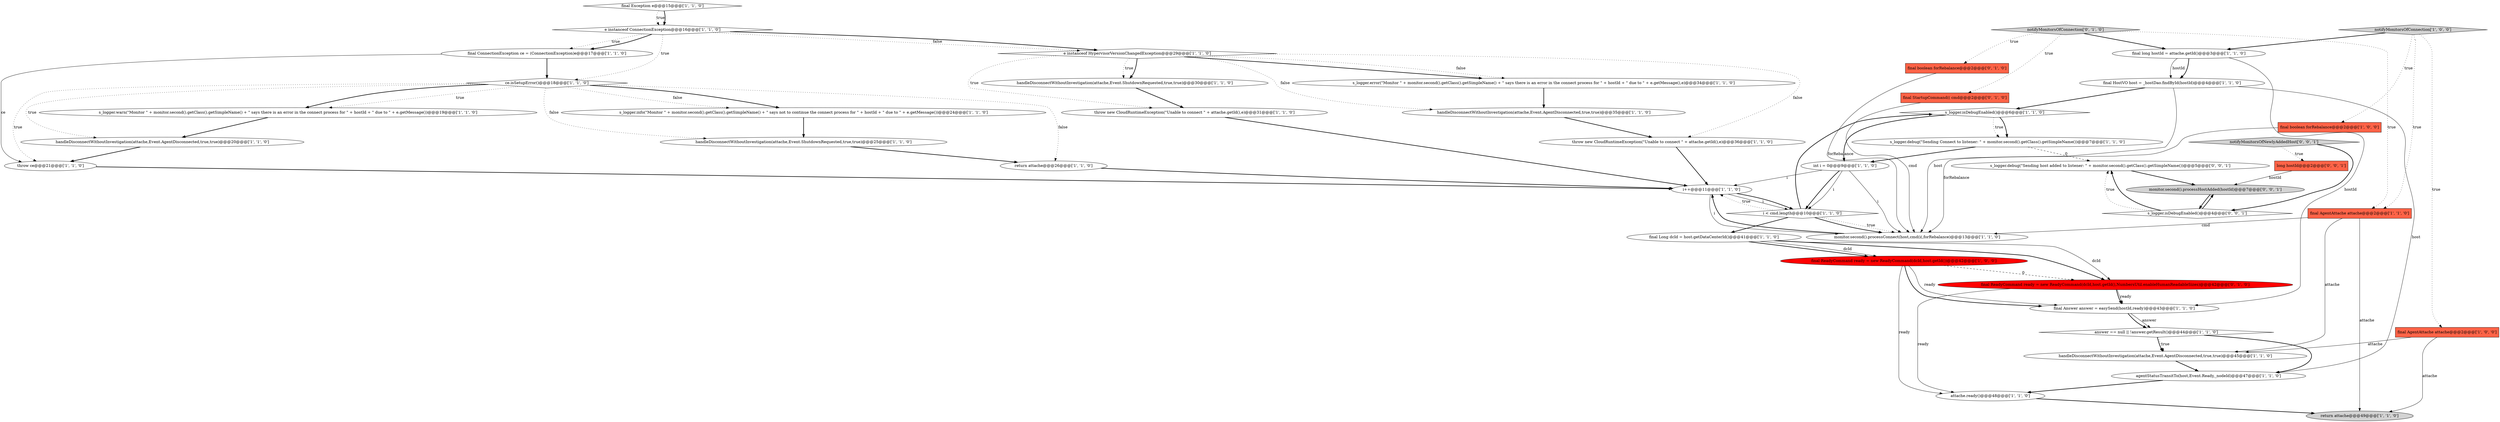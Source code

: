 digraph {
19 [style = filled, label = "return attache@@@49@@@['1', '1', '0']", fillcolor = lightgray, shape = ellipse image = "AAA0AAABBB1BBB"];
38 [style = filled, label = "final boolean forRebalance@@@2@@@['0', '1', '0']", fillcolor = tomato, shape = box image = "AAA0AAABBB2BBB"];
12 [style = filled, label = "handleDisconnectWithoutInvestigation(attache,Event.AgentDisconnected,true,true)@@@45@@@['1', '1', '0']", fillcolor = white, shape = ellipse image = "AAA0AAABBB1BBB"];
32 [style = filled, label = "handleDisconnectWithoutInvestigation(attache,Event.ShutdownRequested,true,true)@@@25@@@['1', '1', '0']", fillcolor = white, shape = ellipse image = "AAA0AAABBB1BBB"];
36 [style = filled, label = "final StartupCommand(( cmd@@@2@@@['0', '1', '0']", fillcolor = tomato, shape = box image = "AAA0AAABBB2BBB"];
40 [style = filled, label = "long hostId@@@2@@@['0', '0', '1']", fillcolor = tomato, shape = box image = "AAA0AAABBB3BBB"];
22 [style = filled, label = "handleDisconnectWithoutInvestigation(attache,Event.ShutdownRequested,true,true)@@@30@@@['1', '1', '0']", fillcolor = white, shape = ellipse image = "AAA0AAABBB1BBB"];
5 [style = filled, label = "attache.ready()@@@48@@@['1', '1', '0']", fillcolor = white, shape = ellipse image = "AAA0AAABBB1BBB"];
11 [style = filled, label = "i++@@@11@@@['1', '1', '0']", fillcolor = white, shape = ellipse image = "AAA0AAABBB1BBB"];
21 [style = filled, label = "final long hostId = attache.getId()@@@3@@@['1', '1', '0']", fillcolor = white, shape = ellipse image = "AAA0AAABBB1BBB"];
9 [style = filled, label = "final boolean forRebalance@@@2@@@['1', '0', '0']", fillcolor = tomato, shape = box image = "AAA0AAABBB1BBB"];
18 [style = filled, label = "return attache@@@26@@@['1', '1', '0']", fillcolor = white, shape = ellipse image = "AAA0AAABBB1BBB"];
25 [style = filled, label = "s_logger.warn(\"Monitor \" + monitor.second().getClass().getSimpleName() + \" says there is an error in the connect process for \" + hostId + \" due to \" + e.getMessage())@@@19@@@['1', '1', '0']", fillcolor = white, shape = ellipse image = "AAA0AAABBB1BBB"];
28 [style = filled, label = "final ConnectionException ce = (ConnectionException)e@@@17@@@['1', '1', '0']", fillcolor = white, shape = ellipse image = "AAA0AAABBB1BBB"];
8 [style = filled, label = "final ReadyCommand ready = new ReadyCommand(dcId,host.getId())@@@42@@@['1', '0', '0']", fillcolor = red, shape = ellipse image = "AAA1AAABBB1BBB"];
34 [style = filled, label = "e instanceof HypervisorVersionChangedException@@@29@@@['1', '1', '0']", fillcolor = white, shape = diamond image = "AAA0AAABBB1BBB"];
41 [style = filled, label = "monitor.second().processHostAdded(hostId)@@@7@@@['0', '0', '1']", fillcolor = lightgray, shape = ellipse image = "AAA0AAABBB3BBB"];
44 [style = filled, label = "notifyMonitorsOfNewlyAddedHost['0', '0', '1']", fillcolor = lightgray, shape = diamond image = "AAA0AAABBB3BBB"];
6 [style = filled, label = "throw new CloudRuntimeException(\"Unable to connect \" + attache.getId(),e)@@@31@@@['1', '1', '0']", fillcolor = white, shape = ellipse image = "AAA0AAABBB1BBB"];
0 [style = filled, label = "final AgentAttache attache@@@2@@@['1', '0', '0']", fillcolor = tomato, shape = box image = "AAA0AAABBB1BBB"];
33 [style = filled, label = "e instanceof ConnectionException@@@16@@@['1', '1', '0']", fillcolor = white, shape = diamond image = "AAA0AAABBB1BBB"];
4 [style = filled, label = "throw new CloudRuntimeException(\"Unable to connect \" + attache.getId(),e)@@@36@@@['1', '1', '0']", fillcolor = white, shape = ellipse image = "AAA0AAABBB1BBB"];
29 [style = filled, label = "final HostVO host = _hostDao.findById(hostId)@@@4@@@['1', '1', '0']", fillcolor = white, shape = ellipse image = "AAA0AAABBB1BBB"];
23 [style = filled, label = "answer == null || !answer.getResult()@@@44@@@['1', '1', '0']", fillcolor = white, shape = diamond image = "AAA0AAABBB1BBB"];
31 [style = filled, label = "throw ce@@@21@@@['1', '1', '0']", fillcolor = white, shape = ellipse image = "AAA0AAABBB1BBB"];
3 [style = filled, label = "agentStatusTransitTo(host,Event.Ready,_nodeId)@@@47@@@['1', '1', '0']", fillcolor = white, shape = ellipse image = "AAA0AAABBB1BBB"];
43 [style = filled, label = "s_logger.debug(\"Sending host added to listener: \" + monitor.second().getClass().getSimpleName())@@@5@@@['0', '0', '1']", fillcolor = white, shape = ellipse image = "AAA0AAABBB3BBB"];
35 [style = filled, label = "final Answer answer = easySend(hostId,ready)@@@43@@@['1', '1', '0']", fillcolor = white, shape = ellipse image = "AAA0AAABBB1BBB"];
15 [style = filled, label = "s_logger.info(\"Monitor \" + monitor.second().getClass().getSimpleName() + \" says not to continue the connect process for \" + hostId + \" due to \" + e.getMessage())@@@24@@@['1', '1', '0']", fillcolor = white, shape = ellipse image = "AAA0AAABBB1BBB"];
2 [style = filled, label = "ce.isSetupError()@@@18@@@['1', '1', '0']", fillcolor = white, shape = diamond image = "AAA0AAABBB1BBB"];
7 [style = filled, label = "final Long dcId = host.getDataCenterId()@@@41@@@['1', '1', '0']", fillcolor = white, shape = ellipse image = "AAA0AAABBB1BBB"];
24 [style = filled, label = "s_logger.isDebugEnabled()@@@6@@@['1', '1', '0']", fillcolor = white, shape = diamond image = "AAA0AAABBB1BBB"];
17 [style = filled, label = "int i = 0@@@9@@@['1', '1', '0']", fillcolor = white, shape = ellipse image = "AAA0AAABBB1BBB"];
39 [style = filled, label = "final ReadyCommand ready = new ReadyCommand(dcId,host.getId(),NumbersUtil.enableHumanReadableSizes)@@@42@@@['0', '1', '0']", fillcolor = red, shape = ellipse image = "AAA1AAABBB2BBB"];
20 [style = filled, label = "s_logger.error(\"Monitor \" + monitor.second().getClass().getSimpleName() + \" says there is an error in the connect process for \" + hostId + \" due to \" + e.getMessage(),e)@@@34@@@['1', '1', '0']", fillcolor = white, shape = ellipse image = "AAA0AAABBB1BBB"];
1 [style = filled, label = "handleDisconnectWithoutInvestigation(attache,Event.AgentDisconnected,true,true)@@@35@@@['1', '1', '0']", fillcolor = white, shape = ellipse image = "AAA0AAABBB1BBB"];
16 [style = filled, label = "handleDisconnectWithoutInvestigation(attache,Event.AgentDisconnected,true,true)@@@20@@@['1', '1', '0']", fillcolor = white, shape = ellipse image = "AAA0AAABBB1BBB"];
10 [style = filled, label = "i < cmd.length@@@10@@@['1', '1', '0']", fillcolor = white, shape = diamond image = "AAA0AAABBB1BBB"];
14 [style = filled, label = "notifyMonitorsOfConnection['1', '0', '0']", fillcolor = lightgray, shape = diamond image = "AAA0AAABBB1BBB"];
27 [style = filled, label = "monitor.second().processConnect(host,cmd(i(,forRebalance)@@@13@@@['1', '1', '0']", fillcolor = white, shape = ellipse image = "AAA0AAABBB1BBB"];
13 [style = filled, label = "final AgentAttache attache@@@2@@@['1', '1', '0']", fillcolor = tomato, shape = box image = "AAA0AAABBB1BBB"];
30 [style = filled, label = "final Exception e@@@15@@@['1', '1', '0']", fillcolor = white, shape = diamond image = "AAA0AAABBB1BBB"];
26 [style = filled, label = "s_logger.debug(\"Sending Connect to listener: \" + monitor.second().getClass().getSimpleName())@@@7@@@['1', '1', '0']", fillcolor = white, shape = ellipse image = "AAA0AAABBB1BBB"];
42 [style = filled, label = "s_logger.isDebugEnabled()@@@4@@@['0', '0', '1']", fillcolor = white, shape = diamond image = "AAA0AAABBB3BBB"];
37 [style = filled, label = "notifyMonitorsOfConnection['0', '1', '0']", fillcolor = lightgray, shape = diamond image = "AAA0AAABBB2BBB"];
21->29 [style = solid, label="hostId"];
42->41 [style = bold, label=""];
34->20 [style = bold, label=""];
14->0 [style = dotted, label="true"];
28->31 [style = solid, label="ce"];
10->24 [style = bold, label=""];
33->28 [style = dotted, label="true"];
7->8 [style = bold, label=""];
35->23 [style = solid, label="answer"];
26->43 [style = dashed, label="0"];
13->27 [style = solid, label="cmd"];
7->39 [style = solid, label="dcId"];
2->25 [style = dotted, label="true"];
35->23 [style = bold, label=""];
37->38 [style = dotted, label="true"];
3->5 [style = bold, label=""];
29->3 [style = solid, label="host"];
9->27 [style = solid, label="forRebalance"];
36->27 [style = solid, label="cmd"];
6->11 [style = bold, label=""];
44->40 [style = dotted, label="true"];
2->15 [style = bold, label=""];
24->17 [style = bold, label=""];
33->2 [style = dotted, label="true"];
37->36 [style = dotted, label="true"];
23->12 [style = bold, label=""];
32->18 [style = bold, label=""];
7->8 [style = solid, label="dcId"];
2->25 [style = bold, label=""];
30->33 [style = dotted, label="true"];
1->4 [style = bold, label=""];
26->17 [style = bold, label=""];
33->28 [style = bold, label=""];
17->11 [style = solid, label="i"];
18->11 [style = bold, label=""];
37->21 [style = bold, label=""];
0->19 [style = solid, label="attache"];
23->3 [style = bold, label=""];
2->18 [style = dotted, label="false"];
10->7 [style = bold, label=""];
31->11 [style = bold, label=""];
34->22 [style = dotted, label="true"];
21->29 [style = bold, label=""];
27->11 [style = bold, label=""];
33->34 [style = dotted, label="false"];
24->26 [style = dotted, label="true"];
42->43 [style = dotted, label="true"];
39->35 [style = bold, label=""];
38->27 [style = solid, label="forRebalance"];
29->27 [style = solid, label="host"];
34->4 [style = dotted, label="false"];
14->21 [style = bold, label=""];
22->6 [style = bold, label=""];
11->10 [style = solid, label="i"];
17->10 [style = bold, label=""];
44->42 [style = bold, label=""];
30->33 [style = bold, label=""];
2->15 [style = dotted, label="false"];
8->5 [style = solid, label="ready"];
40->41 [style = solid, label="hostId"];
0->12 [style = solid, label="attache"];
20->1 [style = bold, label=""];
25->16 [style = bold, label=""];
8->35 [style = solid, label="ready"];
8->35 [style = bold, label=""];
5->19 [style = bold, label=""];
24->26 [style = bold, label=""];
10->11 [style = dotted, label="true"];
7->39 [style = bold, label=""];
11->10 [style = bold, label=""];
16->31 [style = bold, label=""];
43->41 [style = bold, label=""];
12->3 [style = bold, label=""];
11->27 [style = solid, label="i"];
2->32 [style = dotted, label="false"];
34->1 [style = dotted, label="false"];
17->27 [style = solid, label="i"];
2->16 [style = dotted, label="true"];
17->10 [style = solid, label="i"];
39->5 [style = solid, label="ready"];
21->35 [style = solid, label="hostId"];
42->43 [style = bold, label=""];
34->20 [style = dotted, label="false"];
13->12 [style = solid, label="attache"];
10->27 [style = bold, label=""];
39->35 [style = solid, label="ready"];
2->31 [style = dotted, label="true"];
14->13 [style = dotted, label="true"];
34->22 [style = bold, label=""];
13->19 [style = solid, label="attache"];
28->2 [style = bold, label=""];
8->39 [style = dashed, label="0"];
34->6 [style = dotted, label="true"];
10->27 [style = dotted, label="true"];
14->9 [style = dotted, label="true"];
23->12 [style = dotted, label="true"];
4->11 [style = bold, label=""];
29->24 [style = bold, label=""];
15->32 [style = bold, label=""];
33->34 [style = bold, label=""];
37->13 [style = dotted, label="true"];
41->42 [style = bold, label=""];
}
